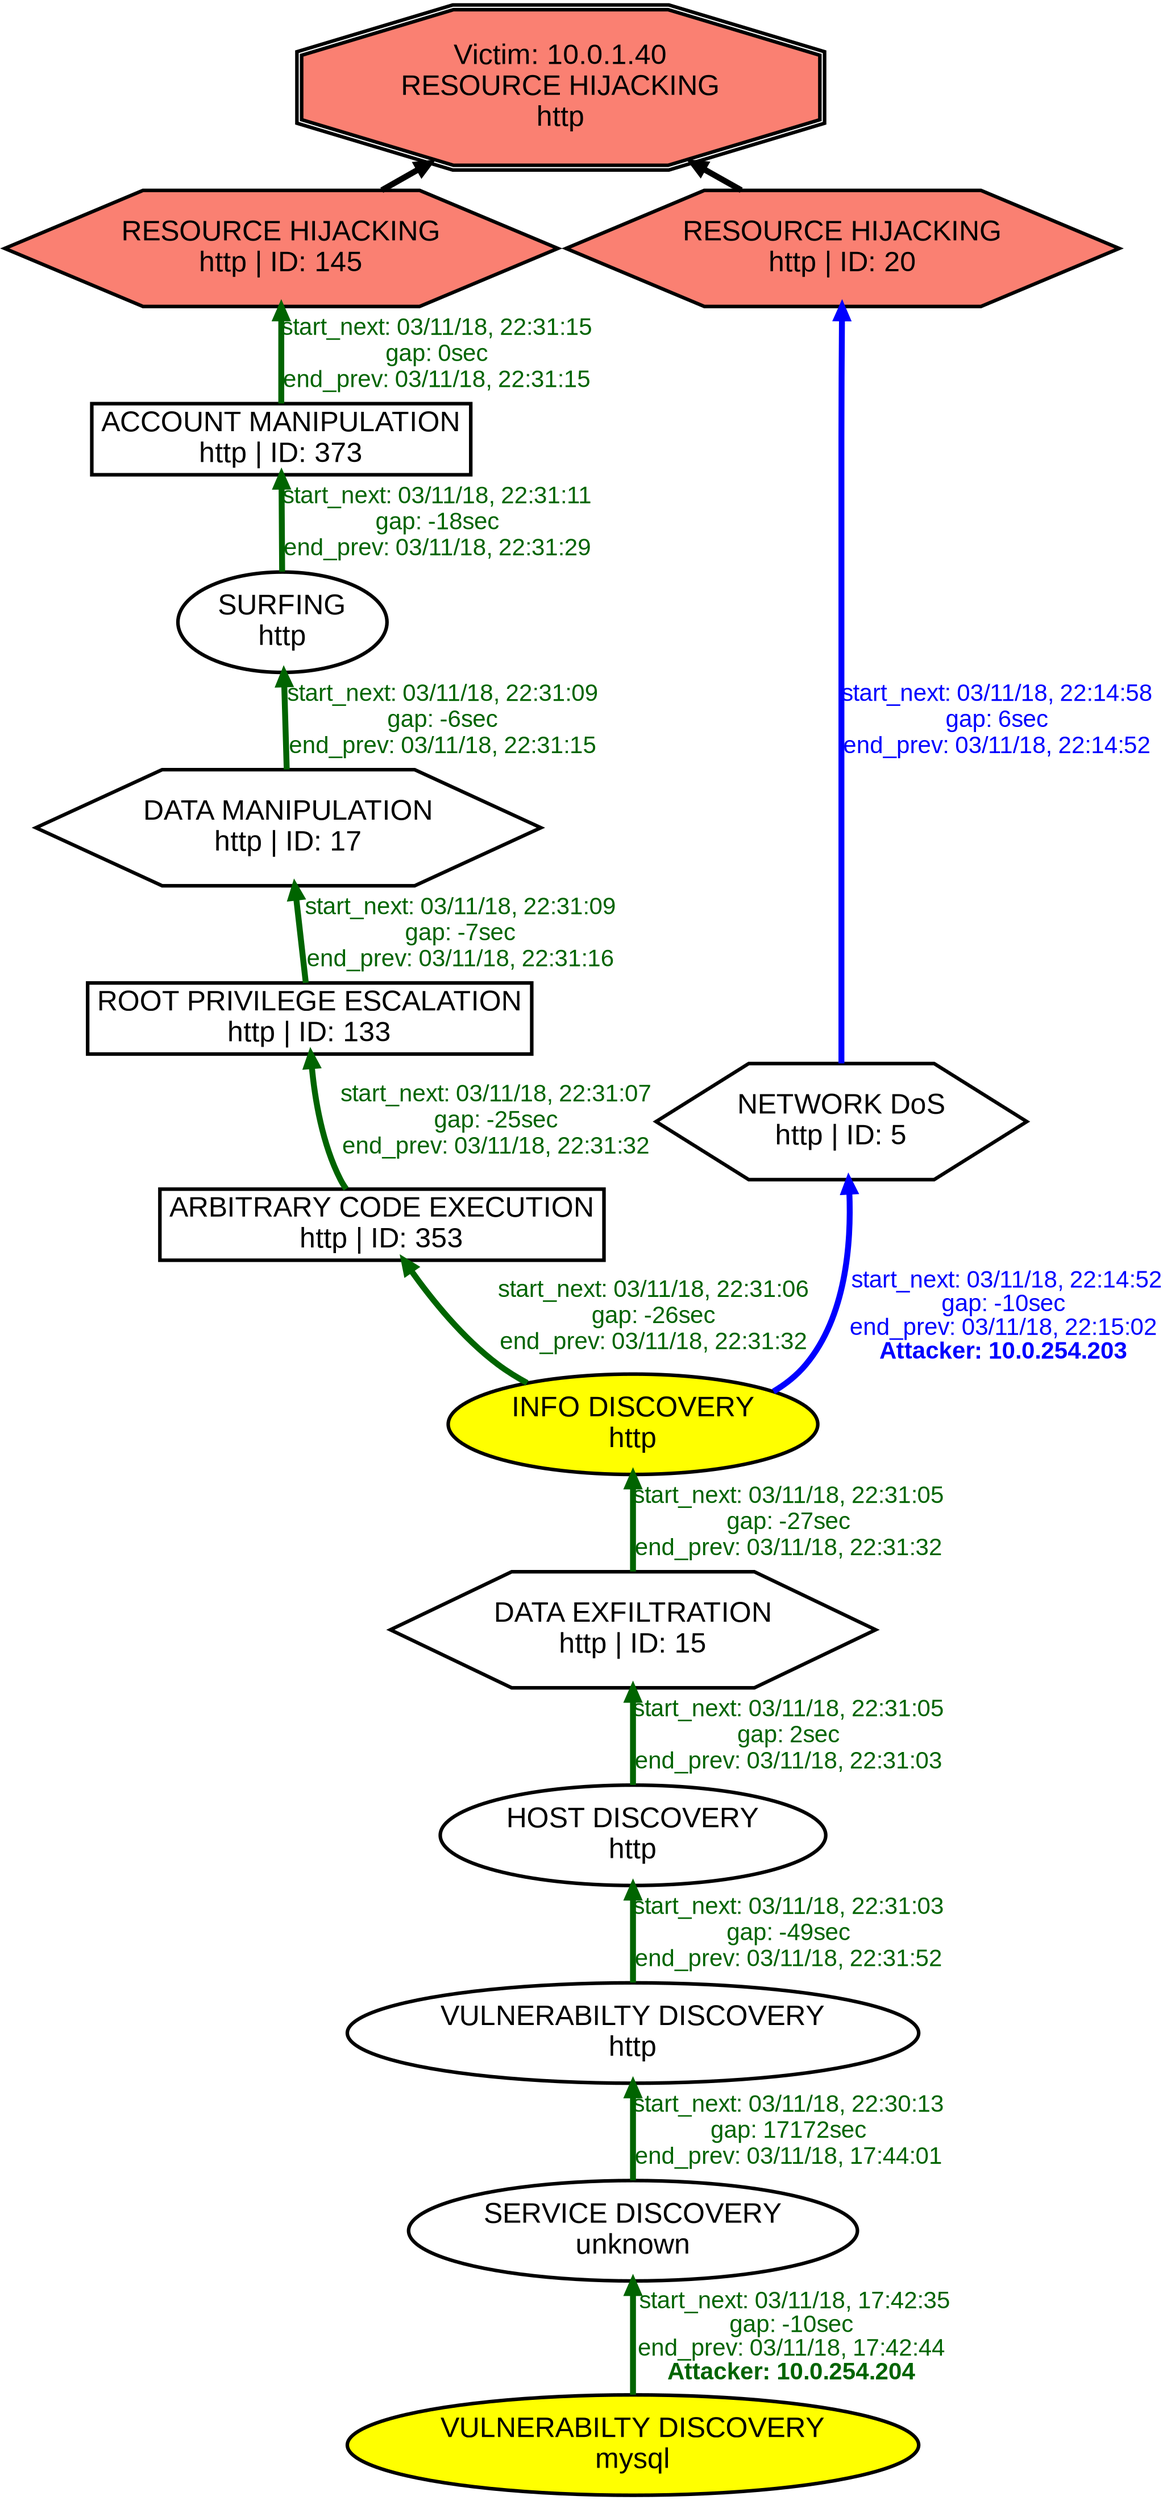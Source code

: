 digraph RESOURCEHIJACKINGhttp {
rankdir="BT"; 
 graph [ nodesep="0.1", ranksep="0.02"] 
 node [ fontname=Arial, fontsize=24,penwidth=3]; 
 edge [ fontname=Arial, fontsize=20,penwidth=5 ];
"Victim: 10.0.1.40
RESOURCE HIJACKING
http" [shape=doubleoctagon, style=filled, fillcolor=salmon];
{ rank = max; "Victim: 10.0.1.40
RESOURCE HIJACKING
http"}
"RESOURCE HIJACKING
http | ID: 145" -> "Victim: 10.0.1.40
RESOURCE HIJACKING
http"
"RESOURCE HIJACKING
http | ID: 145" [style=filled, fillcolor= salmon]
"RESOURCE HIJACKING
http | ID: 20" -> "Victim: 10.0.1.40
RESOURCE HIJACKING
http"
"RESOURCE HIJACKING
http | ID: 20" [style=filled, fillcolor= salmon]
{ rank=same; "RESOURCE HIJACKING
http | ID: 145" "RESOURCE HIJACKING
http | ID: 20"}
"VULNERABILTY DISCOVERY
mysql" [style=filled, fillcolor= yellow]
"VULNERABILTY DISCOVERY
mysql" -> "SERVICE DISCOVERY
unknown" [ color=darkgreen] [label=<<font color="darkgreen"> start_next: 03/11/18, 17:42:35<br/>gap: -10sec<br/>end_prev: 03/11/18, 17:42:44</font><br/><font color="darkgreen"><b>Attacker: 10.0.254.204</b></font>>]
"SERVICE DISCOVERY
unknown" -> "VULNERABILTY DISCOVERY
http" [ label="start_next: 03/11/18, 22:30:13
gap: 17172sec
end_prev: 03/11/18, 17:44:01"][ fontcolor="darkgreen" color=darkgreen]
"VULNERABILTY DISCOVERY
http" -> "HOST DISCOVERY
http" [ label="start_next: 03/11/18, 22:31:03
gap: -49sec
end_prev: 03/11/18, 22:31:52"][ fontcolor="darkgreen" color=darkgreen]
"HOST DISCOVERY
http" -> "DATA EXFILTRATION
http | ID: 15" [ label="start_next: 03/11/18, 22:31:05
gap: 2sec
end_prev: 03/11/18, 22:31:03"][ fontcolor="darkgreen" color=darkgreen]
"DATA EXFILTRATION
http | ID: 15" -> "INFO DISCOVERY
http" [ label="start_next: 03/11/18, 22:31:05
gap: -27sec
end_prev: 03/11/18, 22:31:32"][ fontcolor="darkgreen" color=darkgreen]
"INFO DISCOVERY
http" -> "ARBITRARY CODE EXECUTION
http | ID: 353" [ label="start_next: 03/11/18, 22:31:06
gap: -26sec
end_prev: 03/11/18, 22:31:32"][ fontcolor="darkgreen" color=darkgreen]
"ARBITRARY CODE EXECUTION
http | ID: 353" -> "ROOT PRIVILEGE ESCALATION
http | ID: 133" [ label="start_next: 03/11/18, 22:31:07
gap: -25sec
end_prev: 03/11/18, 22:31:32"][ fontcolor="darkgreen" color=darkgreen]
"ROOT PRIVILEGE ESCALATION
http | ID: 133" -> "DATA MANIPULATION
http | ID: 17" [ label="start_next: 03/11/18, 22:31:09
gap: -7sec
end_prev: 03/11/18, 22:31:16"][ fontcolor="darkgreen" color=darkgreen]
"DATA MANIPULATION
http | ID: 17" -> "SURFING
http" [ label="start_next: 03/11/18, 22:31:09
gap: -6sec
end_prev: 03/11/18, 22:31:15"][ fontcolor="darkgreen" color=darkgreen]
"SURFING
http" -> "ACCOUNT MANIPULATION
http | ID: 373" [ label="start_next: 03/11/18, 22:31:11
gap: -18sec
end_prev: 03/11/18, 22:31:29"][ fontcolor="darkgreen" color=darkgreen]
"ACCOUNT MANIPULATION
http | ID: 373" -> "RESOURCE HIJACKING
http | ID: 145" [ label="start_next: 03/11/18, 22:31:15
gap: 0sec
end_prev: 03/11/18, 22:31:15"][ fontcolor="darkgreen" color=darkgreen]
"INFO DISCOVERY
http" [style=filled, fillcolor= yellow]
"INFO DISCOVERY
http" -> "NETWORK DoS
http | ID: 5" [ color=blue] [label=<<font color="blue"> start_next: 03/11/18, 22:14:52<br/>gap: -10sec<br/>end_prev: 03/11/18, 22:15:02</font><br/><font color="blue"><b>Attacker: 10.0.254.203</b></font>>]
"NETWORK DoS
http | ID: 5" -> "RESOURCE HIJACKING
http | ID: 20" [ label="start_next: 03/11/18, 22:14:58
gap: 6sec
end_prev: 03/11/18, 22:14:52"][ fontcolor="blue" color=blue]
"VULNERABILTY DISCOVERY
mysql" [shape=oval]
"VULNERABILTY DISCOVERY
mysql" [tooltip="ET SCAN Suspicious inbound to mySQL port 3306
ET SCAN Suspicious inbound to MSSQL port 1433
ET SCAN Suspicious inbound to PostgreSQL port 5432
ET SCAN Suspicious inbound to Oracle SQL port 1521
ET SCAN Suspicious inbound to mSQL port 4333"]
"SERVICE DISCOVERY
unknown" [shape=oval]
"SERVICE DISCOVERY
unknown" [tooltip="ET SCAN Potential VNC Scan 5900-5920
ET SCAN Potential VNC Scan 5800-5820"]
"VULNERABILTY DISCOVERY
http" [shape=oval]
"VULNERABILTY DISCOVERY
http" [tooltip="ET SCAN Suspicious inbound to mySQL port 3306
ET SCAN Suspicious inbound to MSSQL port 1433
ET SCAN NMAP SIP Version Detect OPTIONS Scan
ET SCAN Nikto Web App Scan in Progress
ET SCAN Suspicious inbound to PostgreSQL port 5432
ET SCAN Suspicious inbound to Oracle SQL port 1521
ET SCAN Suspicious inbound to mSQL port 4333"]
"HOST DISCOVERY
http" [shape=oval]
"HOST DISCOVERY
http" [tooltip="ET SCAN Nmap Scripting Engine User-Agent Detected (Nmap Scripting Engine)
ET SCAN Possible Nmap User-Agent Observed"]
"DATA EXFILTRATION
http | ID: 15" [shape=hexagon]
"DATA EXFILTRATION
http | ID: 15" [tooltip="GPL WEB_SERVER Tomcat server snoop access
GPL EXPLOIT ISAPI .ida access
GPL EXPLOIT /msadc/samples/ access
ET WEB_SERVER ColdFusion componentutils access
ET WEB_SERVER /system32/ in Uri - Possible Protected Directory Access Attempt
ET WEB_SPECIFIC_APPS PHP-CGI query string parameter vulnerability
ET WEB_SERVER Possible XXE SYSTEM ENTITY in POST BODY.
ET WEB_SERVER /etc/shadow Detected in URI
GPL EXPLOIT ISAPI .idq access"]
"INFO DISCOVERY
http" [shape=oval]
"INFO DISCOVERY
http" [tooltip="GPL WEB_SERVER viewcode access
GPL WEB_SERVER .htaccess access
GPL WEB_SERVER writeto.cnf access
GPL WEB_SERVER iisadmin access
ET WEB_SERVER PHP Easteregg Information-Disclosure (funny-logo)
ET WEB_SPECIFIC_APPS Request to Wordpress W3TC Plug-in dbcache Directory
GPL WEB_SERVER services.cnf access
ET WEB_SERVER PHP Easteregg Information-Disclosure (zend-logo)
GPL EXPLOIT unicode directory traversal attempt
ET WEB_SERVER PHP Easteregg Information-Disclosure (php-logo)
GPL WEB_SERVER service.cnf access
GPL EXPLOIT iisadmpwd attempt
ET WEB_SERVER PHP SESSION SuperGlobal in URI
GPL WEB_SERVER /~root access
GPL WEB_SERVER authors.pwd access
ET WEB_SERVER PHP ENV SuperGlobal in URI
GPL EXPLOIT .cnf access
ET POLICY Proxy TRACE Request - inbound
GPL WEB_SERVER .htpasswd access
GPL WEB_SERVER global.asa access
ET WEB_SERVER PHP SERVER SuperGlobal in URI
GPL EXPLOIT fpcount access
GPL WEB_SERVER globals.pl access
GPL WEB_SERVER service.pwd
GPL EXPLOIT ISAPI .idq attempt
ET WEB_SERVER PHP Easteregg Information-Disclosure (phpinfo)
GPL WEB_SERVER printenv access
GPL WEB_SERVER author.exe access
GPL EXPLOIT iissamples access
GPL EXPLOIT .htr access
ET WEB_SERVER PHP REQUEST SuperGlobal in URI"]
"ARBITRARY CODE EXECUTION
http | ID: 353" [shape=box]
"ARBITRARY CODE EXECUTION
http | ID: 353" [tooltip="ET WEB_SPECIFIC_APPS BASE base_stat_common.php remote file include
ET WEB_SPECIFIC_APPS Joomla swMenuPro ImageManager.php Remote File Inclusion Attempt
ET WEB_SPECIFIC_APPS Golem Gaming Portal root_path Parameter Remote File inclusion Attempt
ET WEB_SPECIFIC_APPS FormMailer formmailer.admin.inc.php BASE_DIR Parameter Remote File Inclusion Attempt
ET WEB_SPECIFIC_APPS WEB-PHP RCE PHPBB 2004-1315
ET WEB_SPECIFIC_APPS AjaxPortal di.php pathtoserverdata Parameter Remote File Inclusion Attempt
ET WEB_SERVER cmd.exe In URI - Possible Command Execution Attempt
ET WEB_SPECIFIC_APPS KingCMS menu.php CONFIG Parameter Remote File Inclusion
ET WEB_SERVER Possible CVE-2014-6271 Attempt in Headers
ETPRO WEB_SPECIFIC_APPS PHPMoAdmin RCE Attempt
ET CURRENT_EVENTS QNAP Shellshock CVE-2014-6271
ET WEB_SERVER Exploit Suspected PHP Injection Attack (cmd=)
ET WEB_SPECIFIC_APPS Achievo debugger.php config_atkroot parameter Remote File Inclusion Attempt
ET WEB_SERVER Possible CVE-2014-6271 Attempt
ET WEB_SPECIFIC_APPS Horde type Parameter Local File Inclusion Attempt
ET WEB_SPECIFIC_APPS Joomla AjaxChat Component ajcuser.php GLOBALS Parameter Remote File Inclusion Attempt
ET WEB_SPECIFIC_APPS Joomla Dada Mail Manager Component config.dadamail.php GLOBALS Parameter Remote File Inclusion
ET WEB_SPECIFIC_APPS KR-Web krgourl.php DOCUMENT_ROOT Parameter Remote File Inclusion Attempt"]
"ROOT PRIVILEGE ESCALATION
http | ID: 133" [shape=box]
"ROOT PRIVILEGE ESCALATION
http | ID: 133" [tooltip="ET WEB_SERVER ColdFusion administrator access
ETPRO WEB_SPECIFIC_APPS ipTIME firmware < 9.58 RCE
GPL EXPLOIT administrators.pwd access
GPL EXPLOIT CodeRed v2 root.exe access"]
"DATA MANIPULATION
http | ID: 17" [shape=hexagon]
"DATA MANIPULATION
http | ID: 17" [tooltip="ET WEB_SERVER Possible SQL Injection Attempt SELECT FROM
ET WEB_SERVER MYSQL SELECT CONCAT SQL Injection Attempt
ET WEB_SERVER Possible SQL Injection Attempt UNION SELECT"]
"SURFING
http" [shape=oval]
"SURFING
http" [tooltip="ET WEB_SERVER WEB-PHP phpinfo access"]
"ACCOUNT MANIPULATION
http | ID: 373" [shape=box]
"ACCOUNT MANIPULATION
http | ID: 373" [tooltip="GPL EXPLOIT /iisadmpwd/aexp2.htr access
ET WEB_SERVER SELECT USER SQL Injection Attempt in URI"]
"RESOURCE HIJACKING
http | ID: 145" [shape=hexagon]
"RESOURCE HIJACKING
http | ID: 145" [tooltip="GPL WEB_SERVER Oracle Java Process Manager access"]
"NETWORK DoS
http | ID: 5" [shape=hexagon]
"NETWORK DoS
http | ID: 5" [tooltip="ET WEB_SERVER Possible Cherokee Web Server GET AUX Request Denial Of Service Attempt"]
"RESOURCE HIJACKING
http | ID: 20" [shape=hexagon]
"RESOURCE HIJACKING
http | ID: 20" [tooltip="GPL WEB_SERVER Oracle Java Process Manager access"]
}
